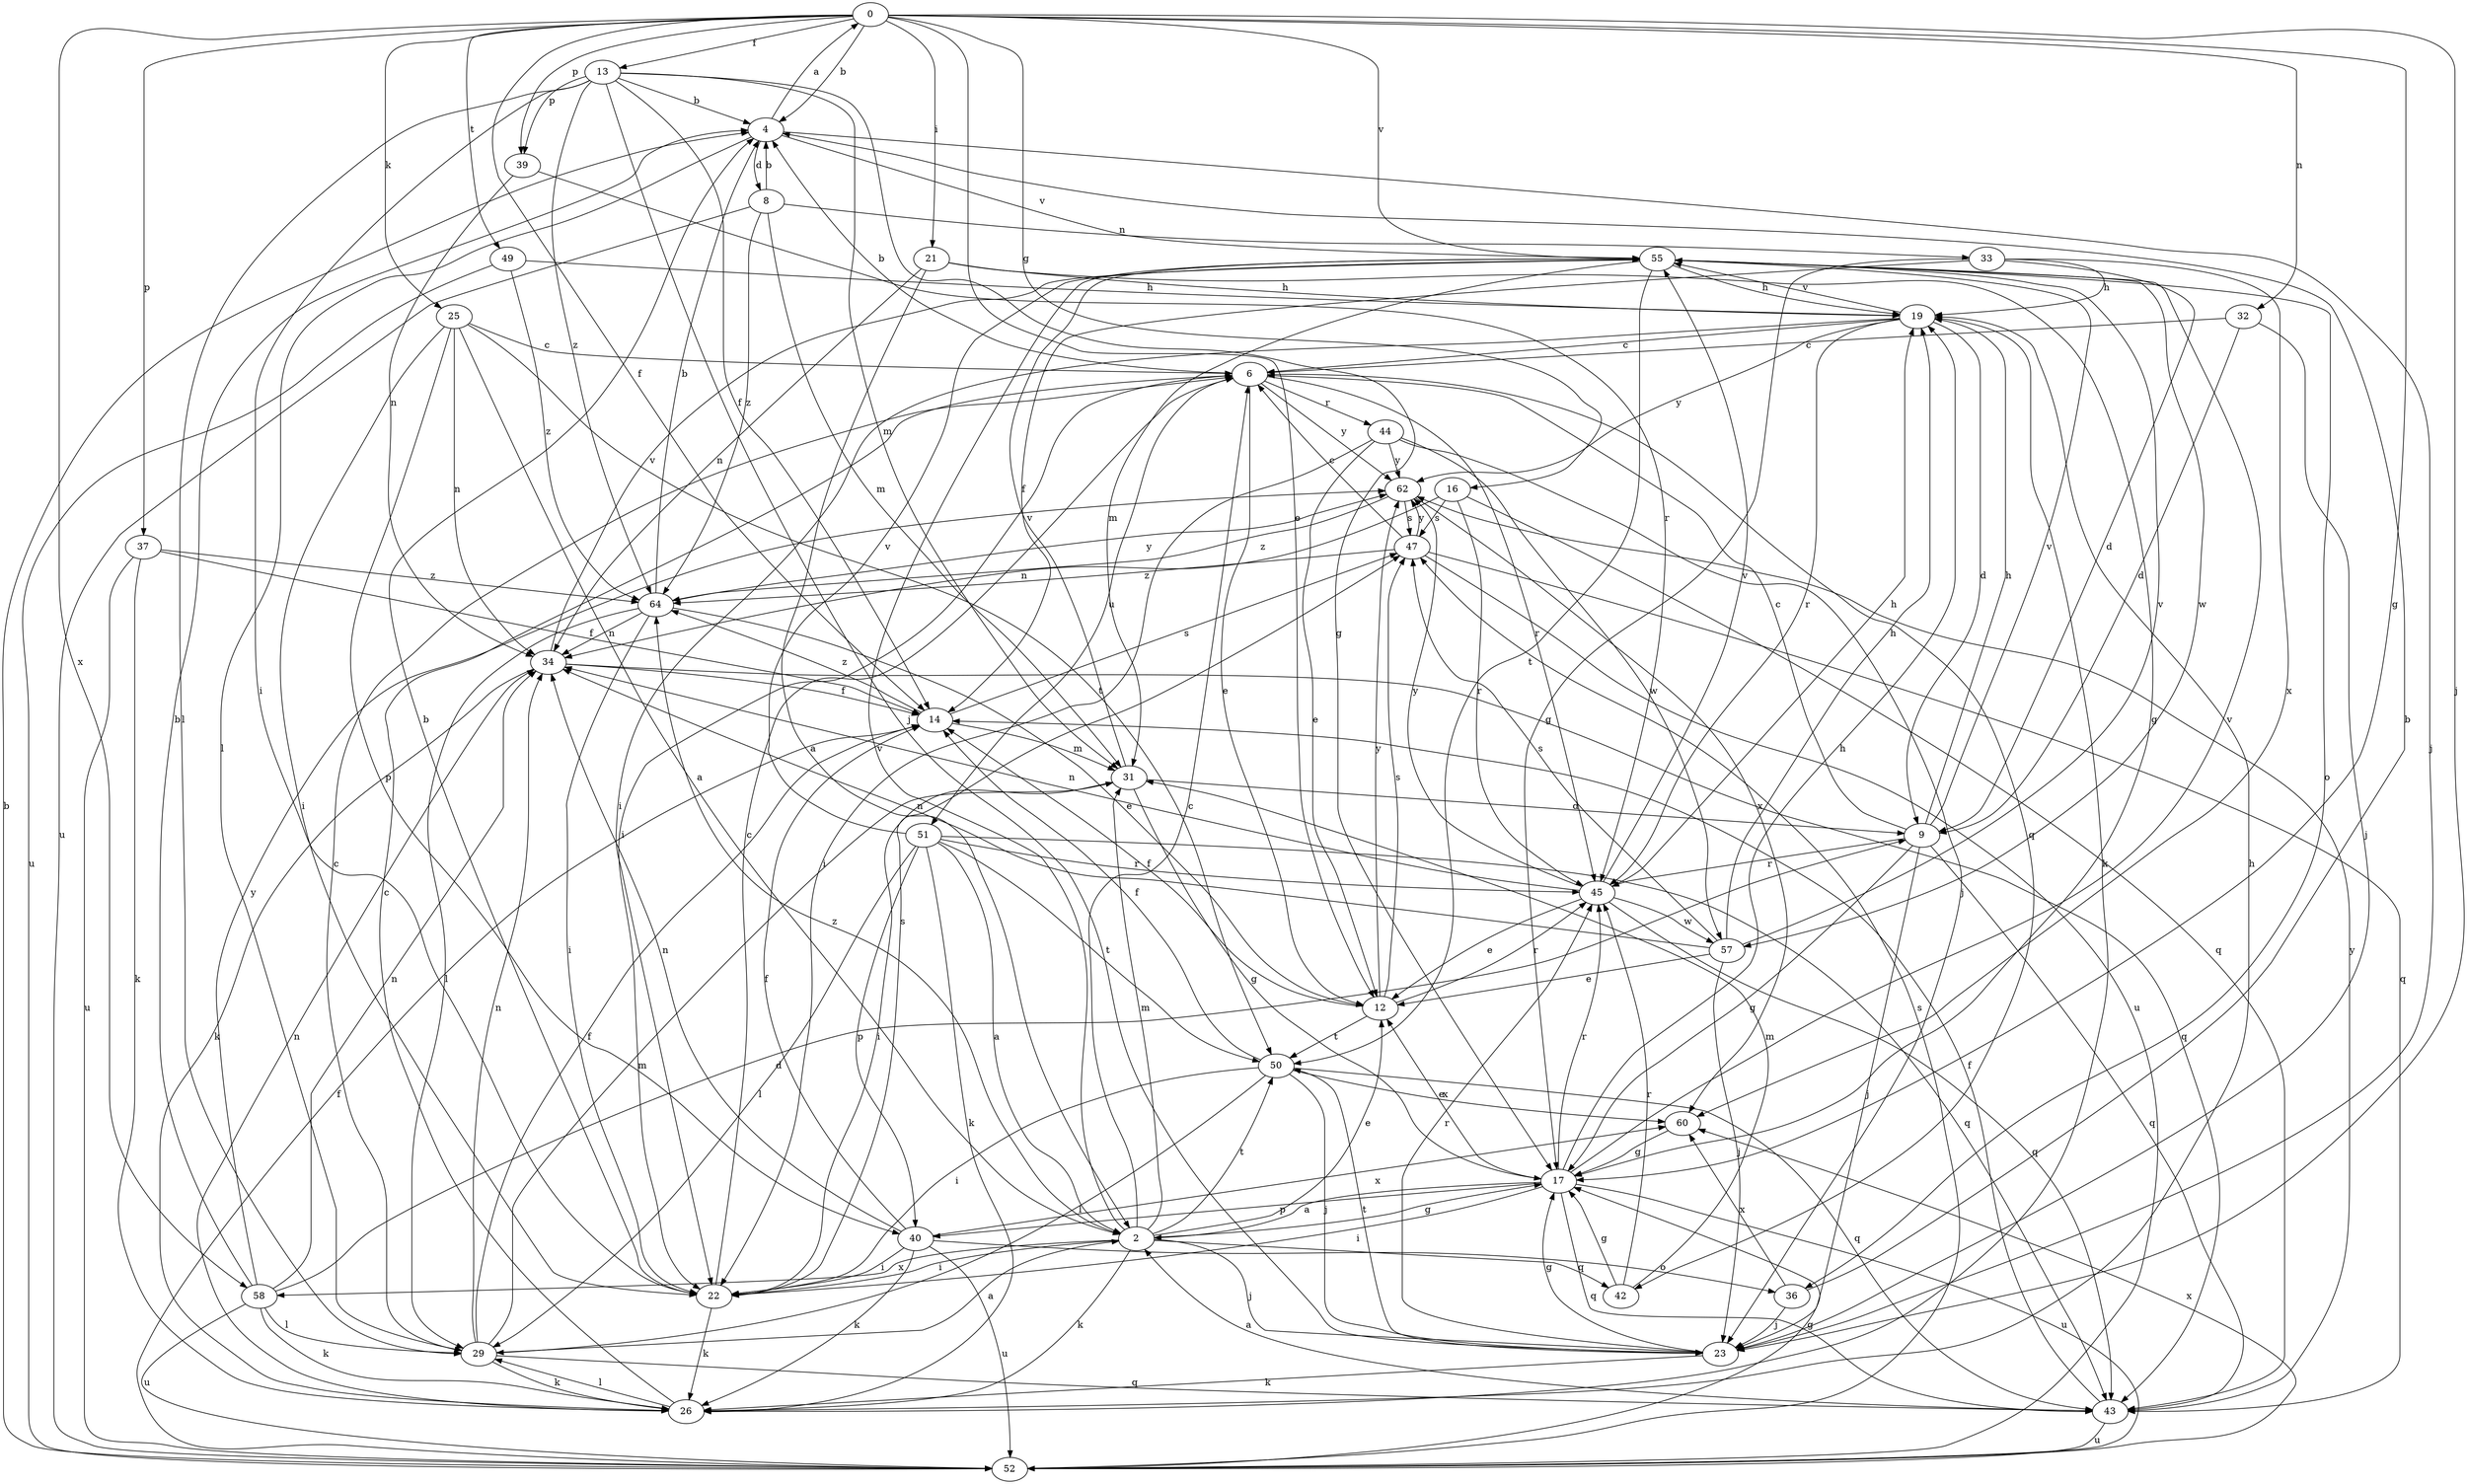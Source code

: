 strict digraph  {
0;
2;
4;
6;
8;
9;
12;
13;
14;
16;
17;
19;
21;
22;
23;
25;
26;
29;
31;
32;
33;
34;
36;
37;
39;
40;
42;
43;
44;
45;
47;
49;
50;
51;
52;
55;
57;
58;
60;
62;
64;
0 -> 4  [label=b];
0 -> 12  [label=e];
0 -> 13  [label=f];
0 -> 14  [label=f];
0 -> 16  [label=g];
0 -> 17  [label=g];
0 -> 21  [label=i];
0 -> 23  [label=j];
0 -> 25  [label=k];
0 -> 32  [label=n];
0 -> 37  [label=p];
0 -> 39  [label=p];
0 -> 49  [label=t];
0 -> 55  [label=v];
0 -> 58  [label=x];
2 -> 6  [label=c];
2 -> 12  [label=e];
2 -> 17  [label=g];
2 -> 22  [label=i];
2 -> 23  [label=j];
2 -> 26  [label=k];
2 -> 31  [label=m];
2 -> 42  [label=q];
2 -> 50  [label=t];
2 -> 55  [label=v];
2 -> 58  [label=x];
2 -> 64  [label=z];
4 -> 0  [label=a];
4 -> 8  [label=d];
4 -> 23  [label=j];
4 -> 29  [label=l];
4 -> 55  [label=v];
6 -> 4  [label=b];
6 -> 12  [label=e];
6 -> 22  [label=i];
6 -> 42  [label=q];
6 -> 44  [label=r];
6 -> 45  [label=r];
6 -> 51  [label=u];
6 -> 62  [label=y];
8 -> 4  [label=b];
8 -> 31  [label=m];
8 -> 33  [label=n];
8 -> 52  [label=u];
8 -> 64  [label=z];
9 -> 6  [label=c];
9 -> 17  [label=g];
9 -> 19  [label=h];
9 -> 23  [label=j];
9 -> 43  [label=q];
9 -> 45  [label=r];
9 -> 55  [label=v];
12 -> 14  [label=f];
12 -> 45  [label=r];
12 -> 47  [label=s];
12 -> 50  [label=t];
12 -> 62  [label=y];
13 -> 4  [label=b];
13 -> 14  [label=f];
13 -> 17  [label=g];
13 -> 22  [label=i];
13 -> 23  [label=j];
13 -> 29  [label=l];
13 -> 31  [label=m];
13 -> 39  [label=p];
13 -> 64  [label=z];
14 -> 31  [label=m];
14 -> 47  [label=s];
14 -> 64  [label=z];
16 -> 34  [label=n];
16 -> 43  [label=q];
16 -> 45  [label=r];
16 -> 47  [label=s];
17 -> 2  [label=a];
17 -> 12  [label=e];
17 -> 19  [label=h];
17 -> 22  [label=i];
17 -> 40  [label=p];
17 -> 43  [label=q];
17 -> 45  [label=r];
17 -> 52  [label=u];
17 -> 55  [label=v];
19 -> 6  [label=c];
19 -> 9  [label=d];
19 -> 22  [label=i];
19 -> 26  [label=k];
19 -> 45  [label=r];
19 -> 55  [label=v];
19 -> 62  [label=y];
21 -> 2  [label=a];
21 -> 17  [label=g];
21 -> 19  [label=h];
21 -> 34  [label=n];
22 -> 4  [label=b];
22 -> 6  [label=c];
22 -> 26  [label=k];
22 -> 47  [label=s];
23 -> 17  [label=g];
23 -> 26  [label=k];
23 -> 45  [label=r];
23 -> 50  [label=t];
25 -> 2  [label=a];
25 -> 6  [label=c];
25 -> 22  [label=i];
25 -> 34  [label=n];
25 -> 40  [label=p];
25 -> 50  [label=t];
26 -> 6  [label=c];
26 -> 19  [label=h];
26 -> 29  [label=l];
26 -> 34  [label=n];
29 -> 2  [label=a];
29 -> 6  [label=c];
29 -> 14  [label=f];
29 -> 26  [label=k];
29 -> 31  [label=m];
29 -> 34  [label=n];
29 -> 43  [label=q];
31 -> 9  [label=d];
31 -> 17  [label=g];
31 -> 22  [label=i];
31 -> 55  [label=v];
32 -> 6  [label=c];
32 -> 9  [label=d];
32 -> 23  [label=j];
33 -> 9  [label=d];
33 -> 14  [label=f];
33 -> 17  [label=g];
33 -> 19  [label=h];
33 -> 60  [label=x];
34 -> 14  [label=f];
34 -> 26  [label=k];
34 -> 43  [label=q];
34 -> 55  [label=v];
36 -> 4  [label=b];
36 -> 23  [label=j];
36 -> 60  [label=x];
37 -> 14  [label=f];
37 -> 26  [label=k];
37 -> 52  [label=u];
37 -> 64  [label=z];
39 -> 34  [label=n];
39 -> 45  [label=r];
40 -> 14  [label=f];
40 -> 22  [label=i];
40 -> 26  [label=k];
40 -> 34  [label=n];
40 -> 36  [label=o];
40 -> 52  [label=u];
40 -> 60  [label=x];
42 -> 17  [label=g];
42 -> 31  [label=m];
42 -> 45  [label=r];
43 -> 2  [label=a];
43 -> 14  [label=f];
43 -> 52  [label=u];
43 -> 62  [label=y];
44 -> 12  [label=e];
44 -> 22  [label=i];
44 -> 23  [label=j];
44 -> 57  [label=w];
44 -> 62  [label=y];
45 -> 12  [label=e];
45 -> 19  [label=h];
45 -> 34  [label=n];
45 -> 43  [label=q];
45 -> 55  [label=v];
45 -> 57  [label=w];
45 -> 62  [label=y];
47 -> 6  [label=c];
47 -> 43  [label=q];
47 -> 52  [label=u];
47 -> 62  [label=y];
47 -> 64  [label=z];
49 -> 19  [label=h];
49 -> 52  [label=u];
49 -> 64  [label=z];
50 -> 14  [label=f];
50 -> 22  [label=i];
50 -> 23  [label=j];
50 -> 29  [label=l];
50 -> 43  [label=q];
50 -> 60  [label=x];
51 -> 2  [label=a];
51 -> 26  [label=k];
51 -> 29  [label=l];
51 -> 40  [label=p];
51 -> 43  [label=q];
51 -> 45  [label=r];
51 -> 50  [label=t];
51 -> 55  [label=v];
52 -> 4  [label=b];
52 -> 14  [label=f];
52 -> 17  [label=g];
52 -> 47  [label=s];
52 -> 60  [label=x];
55 -> 19  [label=h];
55 -> 31  [label=m];
55 -> 36  [label=o];
55 -> 50  [label=t];
55 -> 57  [label=w];
57 -> 12  [label=e];
57 -> 19  [label=h];
57 -> 23  [label=j];
57 -> 34  [label=n];
57 -> 47  [label=s];
57 -> 55  [label=v];
58 -> 4  [label=b];
58 -> 9  [label=d];
58 -> 26  [label=k];
58 -> 29  [label=l];
58 -> 34  [label=n];
58 -> 52  [label=u];
58 -> 62  [label=y];
60 -> 17  [label=g];
62 -> 47  [label=s];
62 -> 60  [label=x];
62 -> 64  [label=z];
64 -> 4  [label=b];
64 -> 12  [label=e];
64 -> 22  [label=i];
64 -> 29  [label=l];
64 -> 34  [label=n];
64 -> 62  [label=y];
}
